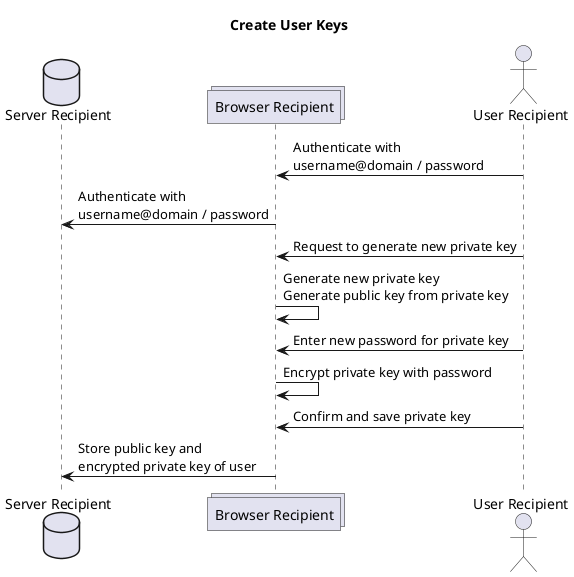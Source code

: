@startuml
title Create User Keys

database "Server Recipient" as srvr
collections "Browser Recipient" as brwr
actor "User Recipient" as usrr

usrr -> brwr: Authenticate with \nusername@domain / password
brwr -> srvr: Authenticate with \nusername@domain / password
usrr -> brwr: Request to generate new private key
brwr -> brwr: Generate new private key \nGenerate public key from private key
usrr -> brwr: Enter new password for private key
brwr -> brwr: Encrypt private key with password
usrr -> brwr: Confirm and save private key
brwr -> srvr: Store public key and \nencrypted private key of user

@enduml